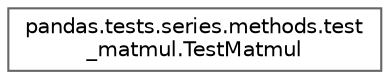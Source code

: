 digraph "Graphical Class Hierarchy"
{
 // LATEX_PDF_SIZE
  bgcolor="transparent";
  edge [fontname=Helvetica,fontsize=10,labelfontname=Helvetica,labelfontsize=10];
  node [fontname=Helvetica,fontsize=10,shape=box,height=0.2,width=0.4];
  rankdir="LR";
  Node0 [id="Node000000",label="pandas.tests.series.methods.test\l_matmul.TestMatmul",height=0.2,width=0.4,color="grey40", fillcolor="white", style="filled",URL="$d7/d96/classpandas_1_1tests_1_1series_1_1methods_1_1test__matmul_1_1TestMatmul.html",tooltip=" "];
}
